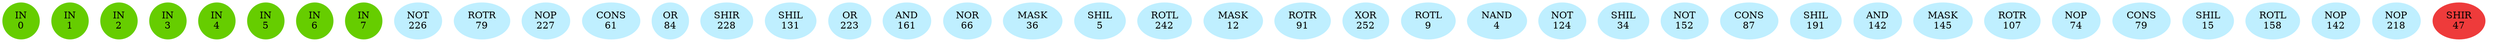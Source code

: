 graph EACircuit {
rankdir=BT;
ranksep=0.75;
ordering=out;
splines=polyline;
node [style=filled, color=lightblue2];

{ rank=same;
node [color=chartreuse3];
"-1_0"[label="IN\n0"];
node [color=chartreuse3];
"-1_1"[label="IN\n1"];
node [color=chartreuse3];
"-1_2"[label="IN\n2"];
node [color=chartreuse3];
"-1_3"[label="IN\n3"];
node [color=chartreuse3];
"-1_4"[label="IN\n4"];
node [color=chartreuse3];
"-1_5"[label="IN\n5"];
node [color=chartreuse3];
"-1_6"[label="IN\n6"];
node [color=chartreuse3];
"-1_7"[label="IN\n7"];
}
{ rank=same;
node [color=lightblue1];
"0_0"[label="NOT\n226"];
node [color=lightblue1];
"0_1"[label="ROTR\n79"];
node [color=lightblue1];
"0_2"[label="NOP\n227"];
node [color=lightblue1];
"0_3"[label="CONS\n61"];
node [color=lightblue1];
"0_4"[label="OR\n84"];
node [color=lightblue1];
"0_5"[label="SHIR\n228"];
node [color=lightblue1];
"0_6"[label="SHIL\n131"];
node [color=lightblue1];
"0_7"[label="OR\n223"];
}
{ rank=same;
node [color=lightblue1];
"1_0"[label="AND\n161"];
node [color=lightblue1];
"1_1"[label="NOR\n66"];
node [color=lightblue1];
"1_2"[label="MASK\n36"];
node [color=lightblue1];
"1_3"[label="SHIL\n5"];
node [color=lightblue1];
"1_4"[label="ROTL\n242"];
node [color=lightblue1];
"1_5"[label="MASK\n12"];
node [color=lightblue1];
"1_6"[label="ROTR\n91"];
node [color=lightblue1];
"1_7"[label="XOR\n252"];
}
{ rank=same;
node [color=lightblue1];
"2_0"[label="ROTL\n9"];
node [color=lightblue1];
"2_1"[label="NAND\n4"];
node [color=lightblue1];
"2_2"[label="NOT\n124"];
node [color=lightblue1];
"2_3"[label="SHIL\n34"];
node [color=lightblue1];
"2_4"[label="NOT\n152"];
node [color=lightblue1];
"2_5"[label="CONS\n87"];
node [color=lightblue1];
"2_6"[label="SHIL\n191"];
node [color=lightblue1];
"2_7"[label="AND\n142"];
}
{ rank=same;
node [color=lightblue1];
"3_0"[label="MASK\n145"];
node [color=lightblue1];
"3_1"[label="ROTR\n107"];
node [color=lightblue1];
"3_2"[label="NOP\n74"];
node [color=lightblue1];
"3_3"[label="CONS\n79"];
node [color=lightblue1];
"3_4"[label="SHIL\n15"];
node [color=lightblue1];
"3_5"[label="ROTL\n158"];
node [color=lightblue1];
"3_6"[label="NOP\n142"];
node [color=lightblue1];
"3_7"[label="NOP\n218"];
}
{ rank=same;
node [color=brown2];
"4_0"[label="SHIR\n47"];
}
edge[style=invis];
"-1_0" -- "-1_1" -- "-1_2" -- "-1_3" -- "-1_4" -- "-1_5" -- "-1_6" -- "-1_7";
"0_0" -- "0_1" -- "0_2" -- "0_3" -- "0_4" -- "0_5" -- "0_6" -- "0_7";
"1_0" -- "1_1" -- "1_2" -- "1_3" -- "1_4" -- "1_5" -- "1_6" -- "1_7";
"2_0" -- "2_1" -- "2_2" -- "2_3" -- "2_4" -- "2_5" -- "2_6" -- "2_7";
"3_0" -- "3_1" -- "3_2" -- "3_3" -- "3_4" -- "3_5" -- "3_6" -- "3_7";
"4_0" -- "4_0";
edge[style=solid];
}